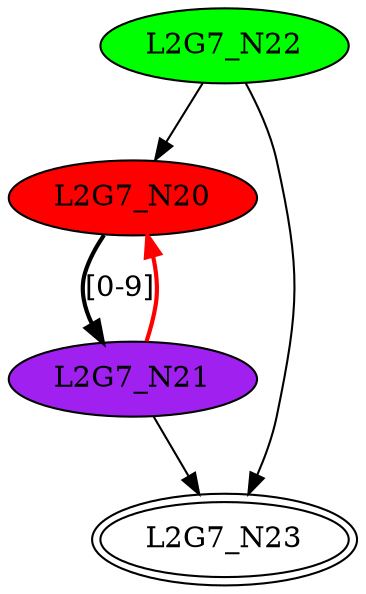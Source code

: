 digraph G7{
"L2G7_N20" [style=filled,fillcolor=red];
"L2G7_N21" [style=filled,fillcolor=purple];
"L2G7_N22" [style=filled,fillcolor=green];
"L2G7_N23" [peripheries=2];
"L2G7_N20"->"L2G7_N21" [style = bold, label = "[0-9]"];
"L2G7_N22"->"L2G7_N20";
"L2G7_N21"->"L2G7_N23";
"L2G7_N22"->"L2G7_N23";
"L2G7_N21"->"L2G7_N20" [color=red,style = bold, label = ""];
}

